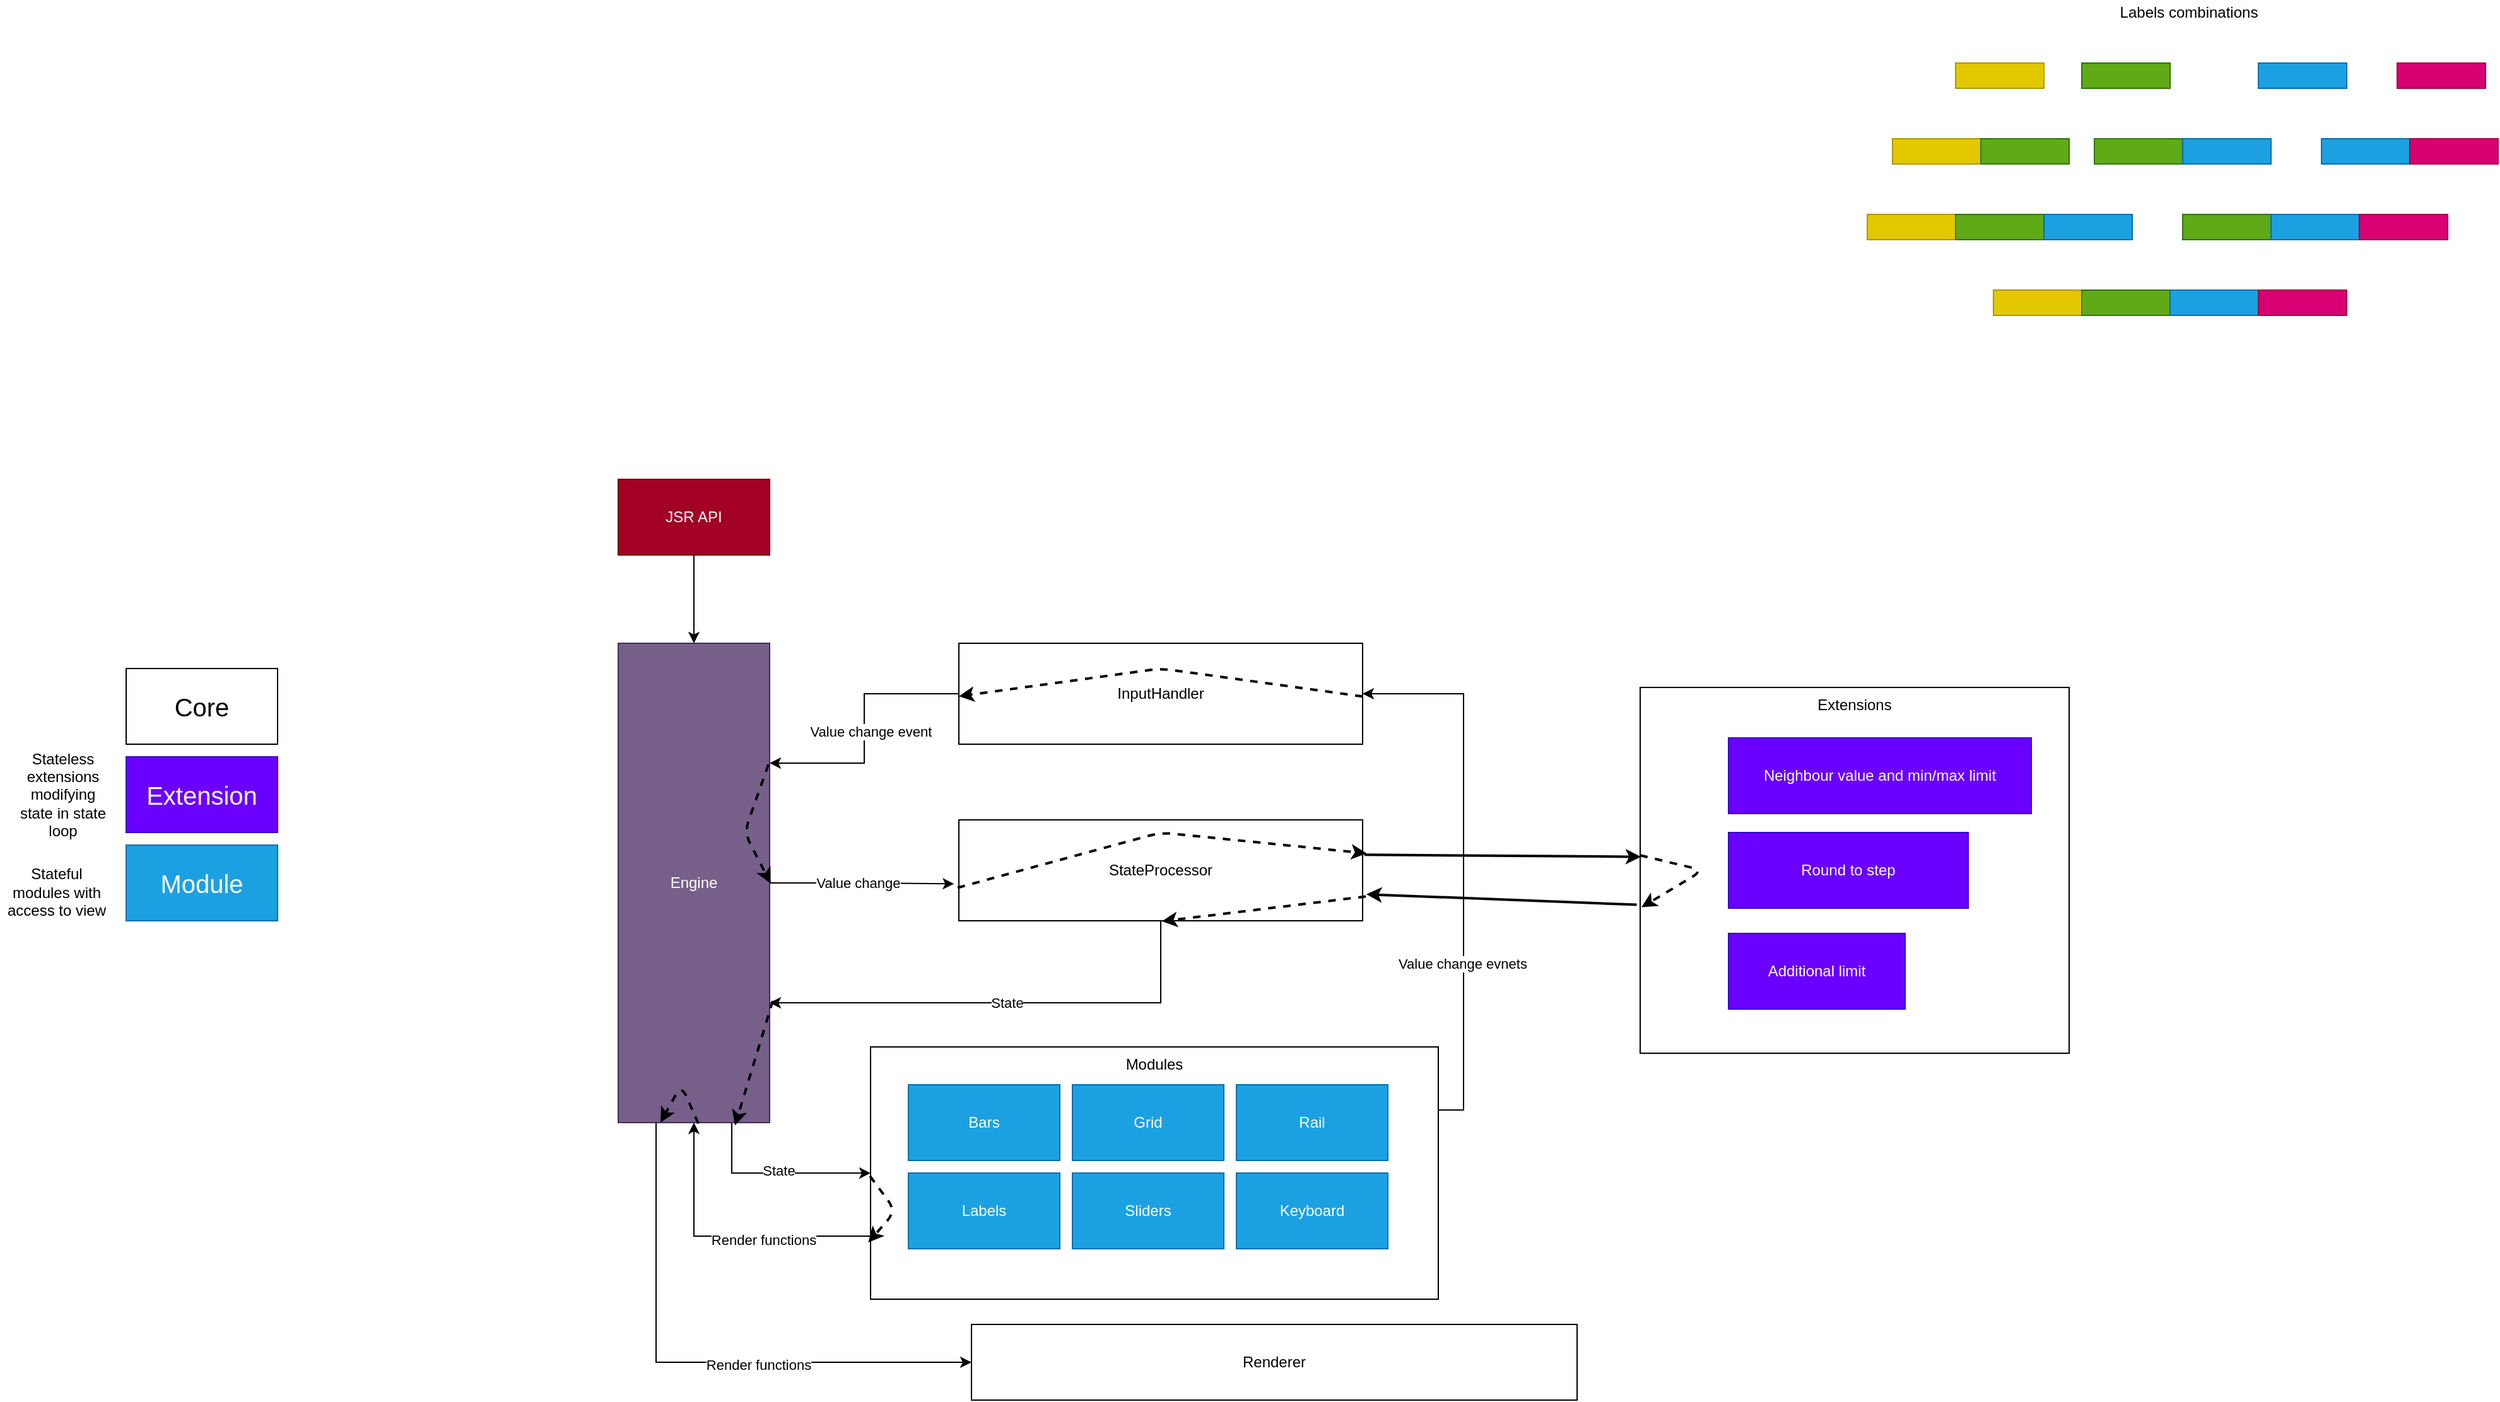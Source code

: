 <mxfile>
    <diagram id="XLUI0eQ95eJfd8FlJT_6" name="Page-1">
        <mxGraphModel dx="1920" dy="925" grid="1" gridSize="10" guides="1" tooltips="1" connect="0" arrows="1" fold="1" page="0" pageScale="1" pageWidth="827" pageHeight="1169" math="0" shadow="0">
            <root>
                <mxCell id="0"/>
                <mxCell id="1" parent="0"/>
                <mxCell id="166" value="Extensions" style="rounded=0;whiteSpace=wrap;html=1;verticalAlign=top;" parent="1" vertex="1">
                    <mxGeometry x="660" y="895" width="340" height="290" as="geometry"/>
                </mxCell>
                <mxCell id="122" style="edgeStyle=orthogonalEdgeStyle;rounded=0;orthogonalLoop=1;jettySize=auto;html=1;exitX=0;exitY=0.75;exitDx=0;exitDy=0;entryX=0.5;entryY=1;entryDx=0;entryDy=0;" parent="1" source="118" target="94" edge="1">
                    <mxGeometry relative="1" as="geometry"/>
                </mxCell>
                <mxCell id="123" value="Render functions" style="edgeLabel;html=1;align=center;verticalAlign=middle;resizable=0;points=[];" parent="122" vertex="1" connectable="0">
                    <mxGeometry x="-0.247" y="3" relative="1" as="geometry">
                        <mxPoint x="1" as="offset"/>
                    </mxGeometry>
                </mxCell>
                <mxCell id="127" style="edgeStyle=orthogonalEdgeStyle;rounded=0;orthogonalLoop=1;jettySize=auto;html=1;exitX=1;exitY=0.25;exitDx=0;exitDy=0;entryX=1;entryY=0.5;entryDx=0;entryDy=0;" parent="1" source="118" target="100" edge="1">
                    <mxGeometry relative="1" as="geometry"/>
                </mxCell>
                <mxCell id="128" value="Value change evnets" style="edgeLabel;html=1;align=center;verticalAlign=middle;resizable=0;points=[];" parent="127" vertex="1" connectable="0">
                    <mxGeometry x="-0.366" y="1" relative="1" as="geometry">
                        <mxPoint as="offset"/>
                    </mxGeometry>
                </mxCell>
                <mxCell id="118" value="Modules" style="rounded=0;whiteSpace=wrap;html=1;verticalAlign=top;" parent="1" vertex="1">
                    <mxGeometry x="50" y="1180" width="450" height="200" as="geometry"/>
                </mxCell>
                <mxCell id="17" value="Renderer" style="rounded=0;whiteSpace=wrap;html=1;" parent="1" vertex="1">
                    <mxGeometry x="130" y="1400" width="480" height="60" as="geometry"/>
                </mxCell>
                <mxCell id="18" value="Neighbour value and min/max limit" style="rounded=0;whiteSpace=wrap;html=1;fillColor=#6a00ff;strokeColor=#3700CC;fontColor=#ffffff;" parent="1" vertex="1">
                    <mxGeometry x="730" y="935" width="240" height="60" as="geometry"/>
                </mxCell>
                <mxCell id="20" value="Round to step" style="rounded=0;whiteSpace=wrap;html=1;fillColor=#6a00ff;strokeColor=#3700CC;fontColor=#ffffff;" parent="1" vertex="1">
                    <mxGeometry x="730" y="1010" width="190" height="60" as="geometry"/>
                </mxCell>
                <mxCell id="28" value="Additional limit" style="rounded=0;whiteSpace=wrap;html=1;fillColor=#6a00ff;strokeColor=#3700CC;fontColor=#ffffff;" parent="1" vertex="1">
                    <mxGeometry x="730" y="1090" width="140" height="60" as="geometry"/>
                </mxCell>
                <mxCell id="55" value="Module" style="rounded=0;whiteSpace=wrap;html=1;fontSize=20;fillColor=#1ba1e2;strokeColor=#006EAF;fontColor=#ffffff;" parent="1" vertex="1">
                    <mxGeometry x="-540" y="1020" width="120" height="60" as="geometry"/>
                </mxCell>
                <mxCell id="56" value="Extension" style="rounded=0;whiteSpace=wrap;html=1;fontSize=20;fillColor=#6a00ff;strokeColor=#3700CC;fontColor=#ffffff;" parent="1" vertex="1">
                    <mxGeometry x="-540" y="950" width="120" height="60" as="geometry"/>
                </mxCell>
                <mxCell id="57" value="Core" style="rounded=0;whiteSpace=wrap;html=1;fontSize=20;" parent="1" vertex="1">
                    <mxGeometry x="-540" y="880" width="120" height="60" as="geometry"/>
                </mxCell>
                <mxCell id="62" value="" style="rounded=0;whiteSpace=wrap;html=1;fillColor=#60a917;strokeColor=#2D7600;fontColor=#ffffff;" parent="1" vertex="1">
                    <mxGeometry x="1010" y="400" width="70" height="20" as="geometry"/>
                </mxCell>
                <mxCell id="63" value="" style="rounded=0;whiteSpace=wrap;html=1;fillColor=#1ba1e2;strokeColor=#006EAF;fontColor=#ffffff;" parent="1" vertex="1">
                    <mxGeometry x="1150" y="400" width="70" height="20" as="geometry"/>
                </mxCell>
                <mxCell id="66" value="" style="rounded=0;whiteSpace=wrap;html=1;fillColor=#d80073;strokeColor=#A50040;fontColor=#ffffff;" parent="1" vertex="1">
                    <mxGeometry x="1260" y="400" width="70" height="20" as="geometry"/>
                </mxCell>
                <mxCell id="67" value="" style="rounded=0;whiteSpace=wrap;html=1;fillColor=#60a917;strokeColor=#2D7600;fontColor=#ffffff;" parent="1" vertex="1">
                    <mxGeometry x="1020" y="460" width="70" height="20" as="geometry"/>
                </mxCell>
                <mxCell id="68" value="" style="rounded=0;whiteSpace=wrap;html=1;fillColor=#1ba1e2;strokeColor=#006EAF;fontColor=#ffffff;" parent="1" vertex="1">
                    <mxGeometry x="1090" y="460" width="70" height="20" as="geometry"/>
                </mxCell>
                <mxCell id="69" value="" style="rounded=0;whiteSpace=wrap;html=1;fillColor=#1ba1e2;strokeColor=#006EAF;fontColor=#ffffff;" parent="1" vertex="1">
                    <mxGeometry x="1200" y="460" width="70" height="20" as="geometry"/>
                </mxCell>
                <mxCell id="70" value="" style="rounded=0;whiteSpace=wrap;html=1;fillColor=#d80073;strokeColor=#A50040;fontColor=#ffffff;" parent="1" vertex="1">
                    <mxGeometry x="1270" y="460" width="70" height="20" as="geometry"/>
                </mxCell>
                <mxCell id="71" value="" style="rounded=0;whiteSpace=wrap;html=1;fillColor=#60a917;strokeColor=#2D7600;fontColor=#ffffff;" parent="1" vertex="1">
                    <mxGeometry x="1090" y="520" width="70" height="20" as="geometry"/>
                </mxCell>
                <mxCell id="72" value="" style="rounded=0;whiteSpace=wrap;html=1;fillColor=#1ba1e2;strokeColor=#006EAF;fontColor=#ffffff;" parent="1" vertex="1">
                    <mxGeometry x="1160" y="520" width="70" height="20" as="geometry"/>
                </mxCell>
                <mxCell id="73" value="" style="rounded=0;whiteSpace=wrap;html=1;fillColor=#d80073;strokeColor=#A50040;fontColor=#ffffff;" parent="1" vertex="1">
                    <mxGeometry x="1230" y="520" width="70" height="20" as="geometry"/>
                </mxCell>
                <mxCell id="74" value="" style="rounded=0;whiteSpace=wrap;html=1;fillColor=#e3c800;strokeColor=#B09500;fontColor=#ffffff;" parent="1" vertex="1">
                    <mxGeometry x="910" y="400" width="70" height="20" as="geometry"/>
                </mxCell>
                <mxCell id="75" value="" style="rounded=0;whiteSpace=wrap;html=1;fillColor=#e3c800;strokeColor=#B09500;fontColor=#ffffff;" parent="1" vertex="1">
                    <mxGeometry x="860" y="460" width="70" height="20" as="geometry"/>
                </mxCell>
                <mxCell id="76" value="" style="rounded=0;whiteSpace=wrap;html=1;fillColor=#60a917;strokeColor=#2D7600;fontColor=#ffffff;" parent="1" vertex="1">
                    <mxGeometry x="930" y="460" width="70" height="20" as="geometry"/>
                </mxCell>
                <mxCell id="77" value="" style="rounded=0;whiteSpace=wrap;html=1;fillColor=#e3c800;strokeColor=#B09500;fontColor=#ffffff;" parent="1" vertex="1">
                    <mxGeometry x="840" y="520" width="70" height="20" as="geometry"/>
                </mxCell>
                <mxCell id="78" value="" style="rounded=0;whiteSpace=wrap;html=1;fillColor=#60a917;strokeColor=#2D7600;fontColor=#ffffff;" parent="1" vertex="1">
                    <mxGeometry x="910" y="520" width="70" height="20" as="geometry"/>
                </mxCell>
                <mxCell id="79" value="" style="rounded=0;whiteSpace=wrap;html=1;fillColor=#1ba1e2;strokeColor=#006EAF;fontColor=#ffffff;" parent="1" vertex="1">
                    <mxGeometry x="980" y="520" width="70" height="20" as="geometry"/>
                </mxCell>
                <mxCell id="80" value="" style="rounded=0;whiteSpace=wrap;html=1;fillColor=#e3c800;strokeColor=#B09500;fontColor=#ffffff;" parent="1" vertex="1">
                    <mxGeometry x="940" y="580" width="70" height="20" as="geometry"/>
                </mxCell>
                <mxCell id="81" value="" style="rounded=0;whiteSpace=wrap;html=1;fillColor=#60a917;strokeColor=#2D7600;fontColor=#ffffff;" parent="1" vertex="1">
                    <mxGeometry x="1010" y="580" width="70" height="20" as="geometry"/>
                </mxCell>
                <mxCell id="82" value="" style="rounded=0;whiteSpace=wrap;html=1;fillColor=#1ba1e2;strokeColor=#006EAF;fontColor=#ffffff;" parent="1" vertex="1">
                    <mxGeometry x="1080" y="580" width="70" height="20" as="geometry"/>
                </mxCell>
                <mxCell id="83" value="" style="rounded=0;whiteSpace=wrap;html=1;fillColor=#d80073;strokeColor=#A50040;fontColor=#ffffff;" parent="1" vertex="1">
                    <mxGeometry x="1150" y="580" width="70" height="20" as="geometry"/>
                </mxCell>
                <mxCell id="85" value="Labels combinations" style="text;html=1;strokeColor=none;fillColor=none;align=center;verticalAlign=middle;whiteSpace=wrap;rounded=0;" parent="1" vertex="1">
                    <mxGeometry x="1010" y="350" width="170" height="20" as="geometry"/>
                </mxCell>
                <mxCell id="89" value="Stateless&lt;br&gt;extensions modifying&lt;br&gt;state in state loop" style="text;html=1;strokeColor=none;fillColor=none;align=center;verticalAlign=middle;whiteSpace=wrap;rounded=0;" parent="1" vertex="1">
                    <mxGeometry x="-630" y="935" width="80" height="90" as="geometry"/>
                </mxCell>
                <mxCell id="91" value="&lt;br&gt;Stateful&lt;br&gt;modules with access to view" style="text;html=1;strokeColor=none;fillColor=none;align=center;verticalAlign=middle;whiteSpace=wrap;rounded=0;" parent="1" vertex="1">
                    <mxGeometry x="-640" y="990" width="90" height="120" as="geometry"/>
                </mxCell>
                <mxCell id="105" value="State" style="edgeStyle=orthogonalEdgeStyle;rounded=0;orthogonalLoop=1;jettySize=auto;html=1;exitX=0.5;exitY=1;exitDx=0;exitDy=0;entryX=1;entryY=0.75;entryDx=0;entryDy=0;" parent="1" source="92" target="94" edge="1">
                    <mxGeometry relative="1" as="geometry"/>
                </mxCell>
                <mxCell id="92" value="StateProcessor" style="rounded=0;whiteSpace=wrap;html=1;" parent="1" vertex="1">
                    <mxGeometry x="120" y="1000" width="320" height="80" as="geometry"/>
                </mxCell>
                <mxCell id="103" style="edgeStyle=orthogonalEdgeStyle;rounded=0;orthogonalLoop=1;jettySize=auto;html=1;exitX=1;exitY=0.5;exitDx=0;exitDy=0;entryX=-0.012;entryY=0.634;entryDx=0;entryDy=0;entryPerimeter=0;" parent="1" source="94" target="92" edge="1">
                    <mxGeometry relative="1" as="geometry"/>
                </mxCell>
                <mxCell id="106" value="Value change" style="edgeLabel;html=1;align=center;verticalAlign=middle;resizable=0;points=[];" parent="103" vertex="1" connectable="0">
                    <mxGeometry x="-0.347" y="-2" relative="1" as="geometry">
                        <mxPoint x="21.77" y="-2.23" as="offset"/>
                    </mxGeometry>
                </mxCell>
                <mxCell id="120" style="edgeStyle=orthogonalEdgeStyle;rounded=0;orthogonalLoop=1;jettySize=auto;html=1;exitX=0.75;exitY=1;exitDx=0;exitDy=0;entryX=0;entryY=0.5;entryDx=0;entryDy=0;" parent="1" source="94" target="118" edge="1">
                    <mxGeometry relative="1" as="geometry"/>
                </mxCell>
                <mxCell id="121" value="State" style="edgeLabel;html=1;align=center;verticalAlign=middle;resizable=0;points=[];" parent="120" vertex="1" connectable="0">
                    <mxGeometry x="0.019" y="2" relative="1" as="geometry">
                        <mxPoint as="offset"/>
                    </mxGeometry>
                </mxCell>
                <mxCell id="124" style="edgeStyle=orthogonalEdgeStyle;rounded=0;orthogonalLoop=1;jettySize=auto;html=1;exitX=0.25;exitY=1;exitDx=0;exitDy=0;entryX=0;entryY=0.5;entryDx=0;entryDy=0;" parent="1" source="94" target="17" edge="1">
                    <mxGeometry relative="1" as="geometry"/>
                </mxCell>
                <mxCell id="125" value="Render functions" style="edgeLabel;html=1;align=center;verticalAlign=middle;resizable=0;points=[];" parent="124" vertex="1" connectable="0">
                    <mxGeometry x="0.227" y="-2" relative="1" as="geometry">
                        <mxPoint x="1" as="offset"/>
                    </mxGeometry>
                </mxCell>
                <mxCell id="94" value="Engine" style="rounded=0;whiteSpace=wrap;html=1;fillColor=#76608a;strokeColor=#432D57;fontColor=#ffffff;" parent="1" vertex="1">
                    <mxGeometry x="-150" y="860" width="120" height="380" as="geometry"/>
                </mxCell>
                <mxCell id="101" style="edgeStyle=orthogonalEdgeStyle;rounded=0;orthogonalLoop=1;jettySize=auto;html=1;exitX=0;exitY=0.5;exitDx=0;exitDy=0;entryX=1;entryY=0.25;entryDx=0;entryDy=0;" parent="1" source="100" target="94" edge="1">
                    <mxGeometry relative="1" as="geometry"/>
                </mxCell>
                <mxCell id="107" value="Value change event" style="edgeLabel;html=1;align=center;verticalAlign=middle;resizable=0;points=[];" parent="101" vertex="1" connectable="0">
                    <mxGeometry x="0.429" y="1" relative="1" as="geometry">
                        <mxPoint x="20.94" y="-26" as="offset"/>
                    </mxGeometry>
                </mxCell>
                <mxCell id="100" value="InputHandler" style="rounded=0;whiteSpace=wrap;html=1;" parent="1" vertex="1">
                    <mxGeometry x="120" y="860" width="320" height="80" as="geometry"/>
                </mxCell>
                <mxCell id="108" value="Labels&lt;span style=&quot;color: rgba(0 , 0 , 0 , 0) ; font-family: monospace ; font-size: 0px&quot;&gt;%3CmxGraphModel%3E%3Croot%3E%3CmxCell%20id%3D%220%22%2F%3E%3CmxCell%20id%3D%221%22%20parent%3D%220%22%2F%3E%3CmxCell%20id%3D%222%22%20value%3D%22Input%20handler%20(translate%20real%20to%20ratio)%22%20style%3D%22rounded%3D0%3BwhiteSpace%3Dwrap%3Bhtml%3D1%3B%22%20vertex%3D%221%22%20parent%3D%221%22%3E%3CmxGeometry%20x%3D%2250%22%20y%3D%22250%22%20width%3D%22480%22%20height%3D%2260%22%20as%3D%22geometry%22%2F%3E%3C%2FmxCell%3E%3C%2Froot%3E%3C%2FmxGraphModel%3E&lt;/span&gt;" style="rounded=0;whiteSpace=wrap;html=1;fillColor=#1ba1e2;strokeColor=#006EAF;fontColor=#ffffff;" parent="1" vertex="1">
                    <mxGeometry x="80" y="1280" width="120" height="60" as="geometry"/>
                </mxCell>
                <mxCell id="109" value="Grid" style="rounded=0;whiteSpace=wrap;html=1;fillColor=#1ba1e2;strokeColor=#006EAF;fontColor=#ffffff;" parent="1" vertex="1">
                    <mxGeometry x="210" y="1210" width="120" height="60" as="geometry"/>
                </mxCell>
                <mxCell id="110" value="Bars" style="rounded=0;whiteSpace=wrap;html=1;fillColor=#1ba1e2;strokeColor=#006EAF;fontColor=#ffffff;" parent="1" vertex="1">
                    <mxGeometry x="80" y="1210" width="120" height="60" as="geometry"/>
                </mxCell>
                <mxCell id="111" value="Sliders&lt;br&gt;" style="rounded=0;whiteSpace=wrap;html=1;fillColor=#1ba1e2;strokeColor=#006EAF;fontColor=#ffffff;" parent="1" vertex="1">
                    <mxGeometry x="210" y="1280" width="120" height="60" as="geometry"/>
                </mxCell>
                <mxCell id="112" value="Rail" style="rounded=0;whiteSpace=wrap;html=1;fillColor=#1ba1e2;strokeColor=#006EAF;fontColor=#ffffff;" parent="1" vertex="1">
                    <mxGeometry x="340" y="1210" width="120" height="60" as="geometry"/>
                </mxCell>
                <mxCell id="126" value="Keyboard" style="rounded=0;whiteSpace=wrap;html=1;fillColor=#1ba1e2;strokeColor=#006EAF;fontColor=#ffffff;" parent="1" vertex="1">
                    <mxGeometry x="340" y="1280" width="120" height="60" as="geometry"/>
                </mxCell>
                <mxCell id="167" value="" style="endArrow=classic;html=1;strokeWidth=2;fontSize=16;exitX=1.004;exitY=0.346;exitDx=0;exitDy=0;exitPerimeter=0;entryX=0.002;entryY=0.463;entryDx=0;entryDy=0;entryPerimeter=0;" parent="1" source="92" target="166" edge="1">
                    <mxGeometry width="50" height="50" relative="1" as="geometry">
                        <mxPoint x="450" y="1000" as="sourcePoint"/>
                        <mxPoint x="500" y="950" as="targetPoint"/>
                    </mxGeometry>
                </mxCell>
                <mxCell id="168" value="" style="endArrow=classic;html=1;strokeWidth=2;fontSize=16;exitX=-0.008;exitY=0.594;exitDx=0;exitDy=0;exitPerimeter=0;" parent="1" source="166" edge="1">
                    <mxGeometry width="50" height="50" relative="1" as="geometry">
                        <mxPoint x="560" y="1120" as="sourcePoint"/>
                        <mxPoint x="443" y="1059" as="targetPoint"/>
                    </mxGeometry>
                </mxCell>
                <mxCell id="169" value="" style="endArrow=classic;html=1;strokeWidth=2;fontSize=16;exitX=-0.001;exitY=0.512;exitDx=0;exitDy=0;exitPerimeter=0;entryX=-0.004;entryY=0.775;entryDx=0;entryDy=0;entryPerimeter=0;dashed=1;" parent="1" source="118" target="118" edge="1">
                    <mxGeometry width="50" height="50" relative="1" as="geometry">
                        <mxPoint x="-10" y="1340" as="sourcePoint"/>
                        <mxPoint x="40" y="1290" as="targetPoint"/>
                        <Array as="points">
                            <mxPoint x="70" y="1310"/>
                        </Array>
                    </mxGeometry>
                </mxCell>
                <mxCell id="170" value="" style="endArrow=classic;html=1;strokeWidth=2;fontSize=16;exitX=0;exitY=0.459;exitDx=0;exitDy=0;exitPerimeter=0;entryX=0.003;entryY=0.601;entryDx=0;entryDy=0;entryPerimeter=0;dashed=1;" parent="1" source="166" target="166" edge="1">
                    <mxGeometry width="50" height="50" relative="1" as="geometry">
                        <mxPoint x="610" y="980" as="sourcePoint"/>
                        <mxPoint x="660" y="930" as="targetPoint"/>
                        <Array as="points">
                            <mxPoint x="710" y="1040"/>
                        </Array>
                    </mxGeometry>
                </mxCell>
                <mxCell id="171" value="" style="endArrow=classic;html=1;dashed=1;strokeWidth=2;fontSize=16;exitX=-0.003;exitY=0.672;exitDx=0;exitDy=0;exitPerimeter=0;entryX=1.01;entryY=0.332;entryDx=0;entryDy=0;entryPerimeter=0;" parent="1" source="92" target="92" edge="1">
                    <mxGeometry width="50" height="50" relative="1" as="geometry">
                        <mxPoint x="100" y="1140" as="sourcePoint"/>
                        <mxPoint x="150" y="1090" as="targetPoint"/>
                        <Array as="points">
                            <mxPoint x="280" y="1010"/>
                        </Array>
                    </mxGeometry>
                </mxCell>
                <mxCell id="172" value="" style="endArrow=classic;html=1;dashed=1;strokeWidth=2;fontSize=16;exitX=1.008;exitY=0.759;exitDx=0;exitDy=0;exitPerimeter=0;entryX=0.503;entryY=1.005;entryDx=0;entryDy=0;entryPerimeter=0;" parent="1" source="92" target="92" edge="1">
                    <mxGeometry width="50" height="50" relative="1" as="geometry">
                        <mxPoint x="350" y="1140" as="sourcePoint"/>
                        <mxPoint x="400" y="1090" as="targetPoint"/>
                    </mxGeometry>
                </mxCell>
                <mxCell id="173" value="" style="endArrow=classic;html=1;dashed=1;strokeWidth=2;fontSize=16;exitX=1;exitY=0.527;exitDx=0;exitDy=0;exitPerimeter=0;" parent="1" source="100" edge="1">
                    <mxGeometry width="50" height="50" relative="1" as="geometry">
                        <mxPoint x="270" y="810" as="sourcePoint"/>
                        <mxPoint x="120" y="902" as="targetPoint"/>
                        <Array as="points">
                            <mxPoint x="280" y="880"/>
                        </Array>
                    </mxGeometry>
                </mxCell>
                <mxCell id="174" value="" style="endArrow=classic;html=1;dashed=1;strokeWidth=2;fontSize=16;exitX=0.992;exitY=0.253;exitDx=0;exitDy=0;exitPerimeter=0;entryX=1.007;entryY=0.501;entryDx=0;entryDy=0;entryPerimeter=0;" parent="1" source="94" target="94" edge="1">
                    <mxGeometry width="50" height="50" relative="1" as="geometry">
                        <mxPoint x="10" y="1040" as="sourcePoint"/>
                        <mxPoint x="60" y="990" as="targetPoint"/>
                        <Array as="points">
                            <mxPoint x="-50" y="1010"/>
                        </Array>
                    </mxGeometry>
                </mxCell>
                <mxCell id="175" value="" style="endArrow=classic;html=1;dashed=1;strokeWidth=2;fontSize=16;exitX=1.021;exitY=0.746;exitDx=0;exitDy=0;exitPerimeter=0;entryX=0.771;entryY=1.006;entryDx=0;entryDy=0;entryPerimeter=0;" parent="1" source="94" target="94" edge="1">
                    <mxGeometry width="50" height="50" relative="1" as="geometry">
                        <mxPoint y="1250" as="sourcePoint"/>
                        <mxPoint x="50" y="1200" as="targetPoint"/>
                    </mxGeometry>
                </mxCell>
                <mxCell id="176" value="" style="endArrow=classic;html=1;dashed=1;strokeWidth=2;fontSize=16;exitX=0.529;exitY=1.002;exitDx=0;exitDy=0;exitPerimeter=0;entryX=0.279;entryY=1;entryDx=0;entryDy=0;entryPerimeter=0;" parent="1" source="94" target="94" edge="1">
                    <mxGeometry width="50" height="50" relative="1" as="geometry">
                        <mxPoint y="1260" as="sourcePoint"/>
                        <mxPoint x="50" y="1210" as="targetPoint"/>
                        <Array as="points">
                            <mxPoint x="-100" y="1210"/>
                        </Array>
                    </mxGeometry>
                </mxCell>
                <mxCell id="180" value="" style="edgeStyle=orthogonalEdgeStyle;rounded=0;orthogonalLoop=1;jettySize=auto;html=1;" edge="1" parent="1" source="179" target="94">
                    <mxGeometry relative="1" as="geometry"/>
                </mxCell>
                <mxCell id="179" value="JSR API" style="rounded=0;whiteSpace=wrap;html=1;fillColor=#a20025;strokeColor=#6F0000;fontColor=#ffffff;" vertex="1" parent="1">
                    <mxGeometry x="-150" y="730" width="120" height="60" as="geometry"/>
                </mxCell>
            </root>
        </mxGraphModel>
    </diagram>
</mxfile>